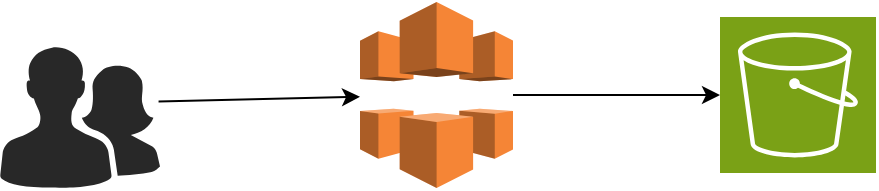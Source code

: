 <mxfile version="24.4.3" type="device">
  <diagram name="Página-1" id="pdcySuVHhyYdU7aKmW3f">
    <mxGraphModel dx="1050" dy="522" grid="1" gridSize="10" guides="1" tooltips="1" connect="1" arrows="1" fold="1" page="1" pageScale="1" pageWidth="827" pageHeight="1169" math="0" shadow="0">
      <root>
        <mxCell id="0" />
        <mxCell id="1" parent="0" />
        <mxCell id="dNlliaoO1ZpYkpMZMU_6-1" value="" style="outlineConnect=0;dashed=0;verticalLabelPosition=bottom;verticalAlign=top;align=center;html=1;shape=mxgraph.aws3.cloudfront;fillColor=#F58536;gradientColor=none;" vertex="1" parent="1">
          <mxGeometry x="310" y="110" width="76.5" height="93" as="geometry" />
        </mxCell>
        <mxCell id="dNlliaoO1ZpYkpMZMU_6-2" value="" style="sketch=0;points=[[0,0,0],[0.25,0,0],[0.5,0,0],[0.75,0,0],[1,0,0],[0,1,0],[0.25,1,0],[0.5,1,0],[0.75,1,0],[1,1,0],[0,0.25,0],[0,0.5,0],[0,0.75,0],[1,0.25,0],[1,0.5,0],[1,0.75,0]];outlineConnect=0;fontColor=#232F3E;fillColor=#7AA116;strokeColor=#ffffff;dashed=0;verticalLabelPosition=bottom;verticalAlign=top;align=center;html=1;fontSize=12;fontStyle=0;aspect=fixed;shape=mxgraph.aws4.resourceIcon;resIcon=mxgraph.aws4.s3;" vertex="1" parent="1">
          <mxGeometry x="490" y="117.5" width="78" height="78" as="geometry" />
        </mxCell>
        <mxCell id="dNlliaoO1ZpYkpMZMU_6-3" value="" style="verticalLabelPosition=bottom;sketch=0;html=1;fillColor=#282828;strokeColor=none;verticalAlign=top;pointerEvents=1;align=center;shape=mxgraph.cisco_safe.people_places_things_icons.icon2;" vertex="1" parent="1">
          <mxGeometry x="130" y="132" width="80" height="71" as="geometry" />
        </mxCell>
        <mxCell id="dNlliaoO1ZpYkpMZMU_6-4" value="" style="endArrow=classic;html=1;rounded=0;exitX=0.991;exitY=0.39;exitDx=0;exitDy=0;exitPerimeter=0;" edge="1" parent="1" source="dNlliaoO1ZpYkpMZMU_6-3" target="dNlliaoO1ZpYkpMZMU_6-1">
          <mxGeometry width="50" height="50" relative="1" as="geometry">
            <mxPoint x="390" y="300" as="sourcePoint" />
            <mxPoint x="440" y="250" as="targetPoint" />
          </mxGeometry>
        </mxCell>
        <mxCell id="dNlliaoO1ZpYkpMZMU_6-5" value="" style="endArrow=classic;html=1;rounded=0;entryX=0;entryY=0.5;entryDx=0;entryDy=0;entryPerimeter=0;exitX=1;exitY=0.5;exitDx=0;exitDy=0;exitPerimeter=0;" edge="1" parent="1" source="dNlliaoO1ZpYkpMZMU_6-1" target="dNlliaoO1ZpYkpMZMU_6-2">
          <mxGeometry width="50" height="50" relative="1" as="geometry">
            <mxPoint x="390" y="300" as="sourcePoint" />
            <mxPoint x="440" y="250" as="targetPoint" />
          </mxGeometry>
        </mxCell>
      </root>
    </mxGraphModel>
  </diagram>
</mxfile>
